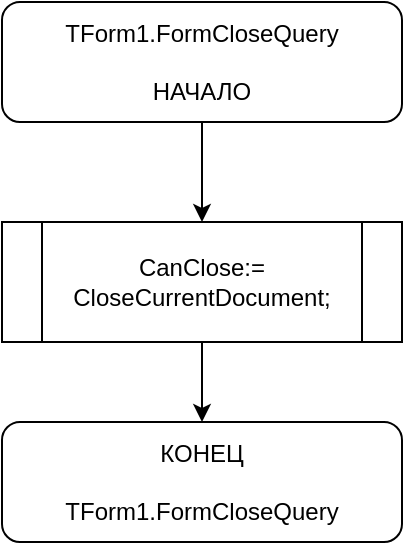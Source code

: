 <mxfile version="14.6.10" type="device"><diagram id="h0LNDbwz7p34mSXG0rUc" name="Page-1"><mxGraphModel dx="1422" dy="705" grid="1" gridSize="10" guides="1" tooltips="1" connect="1" arrows="1" fold="1" page="1" pageScale="1" pageWidth="827" pageHeight="1169" math="0" shadow="0"><root><mxCell id="0"/><mxCell id="1" parent="0"/><mxCell id="_Ctw2LaL-CtBOeI5GhTt-3" style="edgeStyle=orthogonalEdgeStyle;rounded=0;orthogonalLoop=1;jettySize=auto;html=1;exitX=0.5;exitY=1;exitDx=0;exitDy=0;entryX=0.5;entryY=0;entryDx=0;entryDy=0;" edge="1" parent="1" source="_Ctw2LaL-CtBOeI5GhTt-1" target="_Ctw2LaL-CtBOeI5GhTt-7"><mxGeometry relative="1" as="geometry"><mxPoint x="140" y="140" as="targetPoint"/></mxGeometry></mxCell><mxCell id="_Ctw2LaL-CtBOeI5GhTt-1" value="TForm1.FormCloseQuery&lt;br&gt;&lt;br&gt;НАЧАЛО" style="rounded=1;whiteSpace=wrap;html=1;" vertex="1" parent="1"><mxGeometry x="40" y="40" width="200" height="60" as="geometry"/></mxCell><mxCell id="_Ctw2LaL-CtBOeI5GhTt-9" style="edgeStyle=orthogonalEdgeStyle;rounded=0;orthogonalLoop=1;jettySize=auto;html=1;exitX=0.5;exitY=1;exitDx=0;exitDy=0;entryX=0.5;entryY=0;entryDx=0;entryDy=0;" edge="1" parent="1" source="_Ctw2LaL-CtBOeI5GhTt-7" target="_Ctw2LaL-CtBOeI5GhTt-8"><mxGeometry relative="1" as="geometry"/></mxCell><mxCell id="_Ctw2LaL-CtBOeI5GhTt-7" value="CanClose:= CloseCurrentDocument;" style="shape=process;whiteSpace=wrap;html=1;backgroundOutline=1;" vertex="1" parent="1"><mxGeometry x="40" y="150" width="200" height="60" as="geometry"/></mxCell><mxCell id="_Ctw2LaL-CtBOeI5GhTt-8" value="КОНЕЦ&lt;br&gt;&lt;br&gt;TForm1.FormCloseQuery" style="rounded=1;whiteSpace=wrap;html=1;" vertex="1" parent="1"><mxGeometry x="40" y="250" width="200" height="60" as="geometry"/></mxCell></root></mxGraphModel></diagram></mxfile>